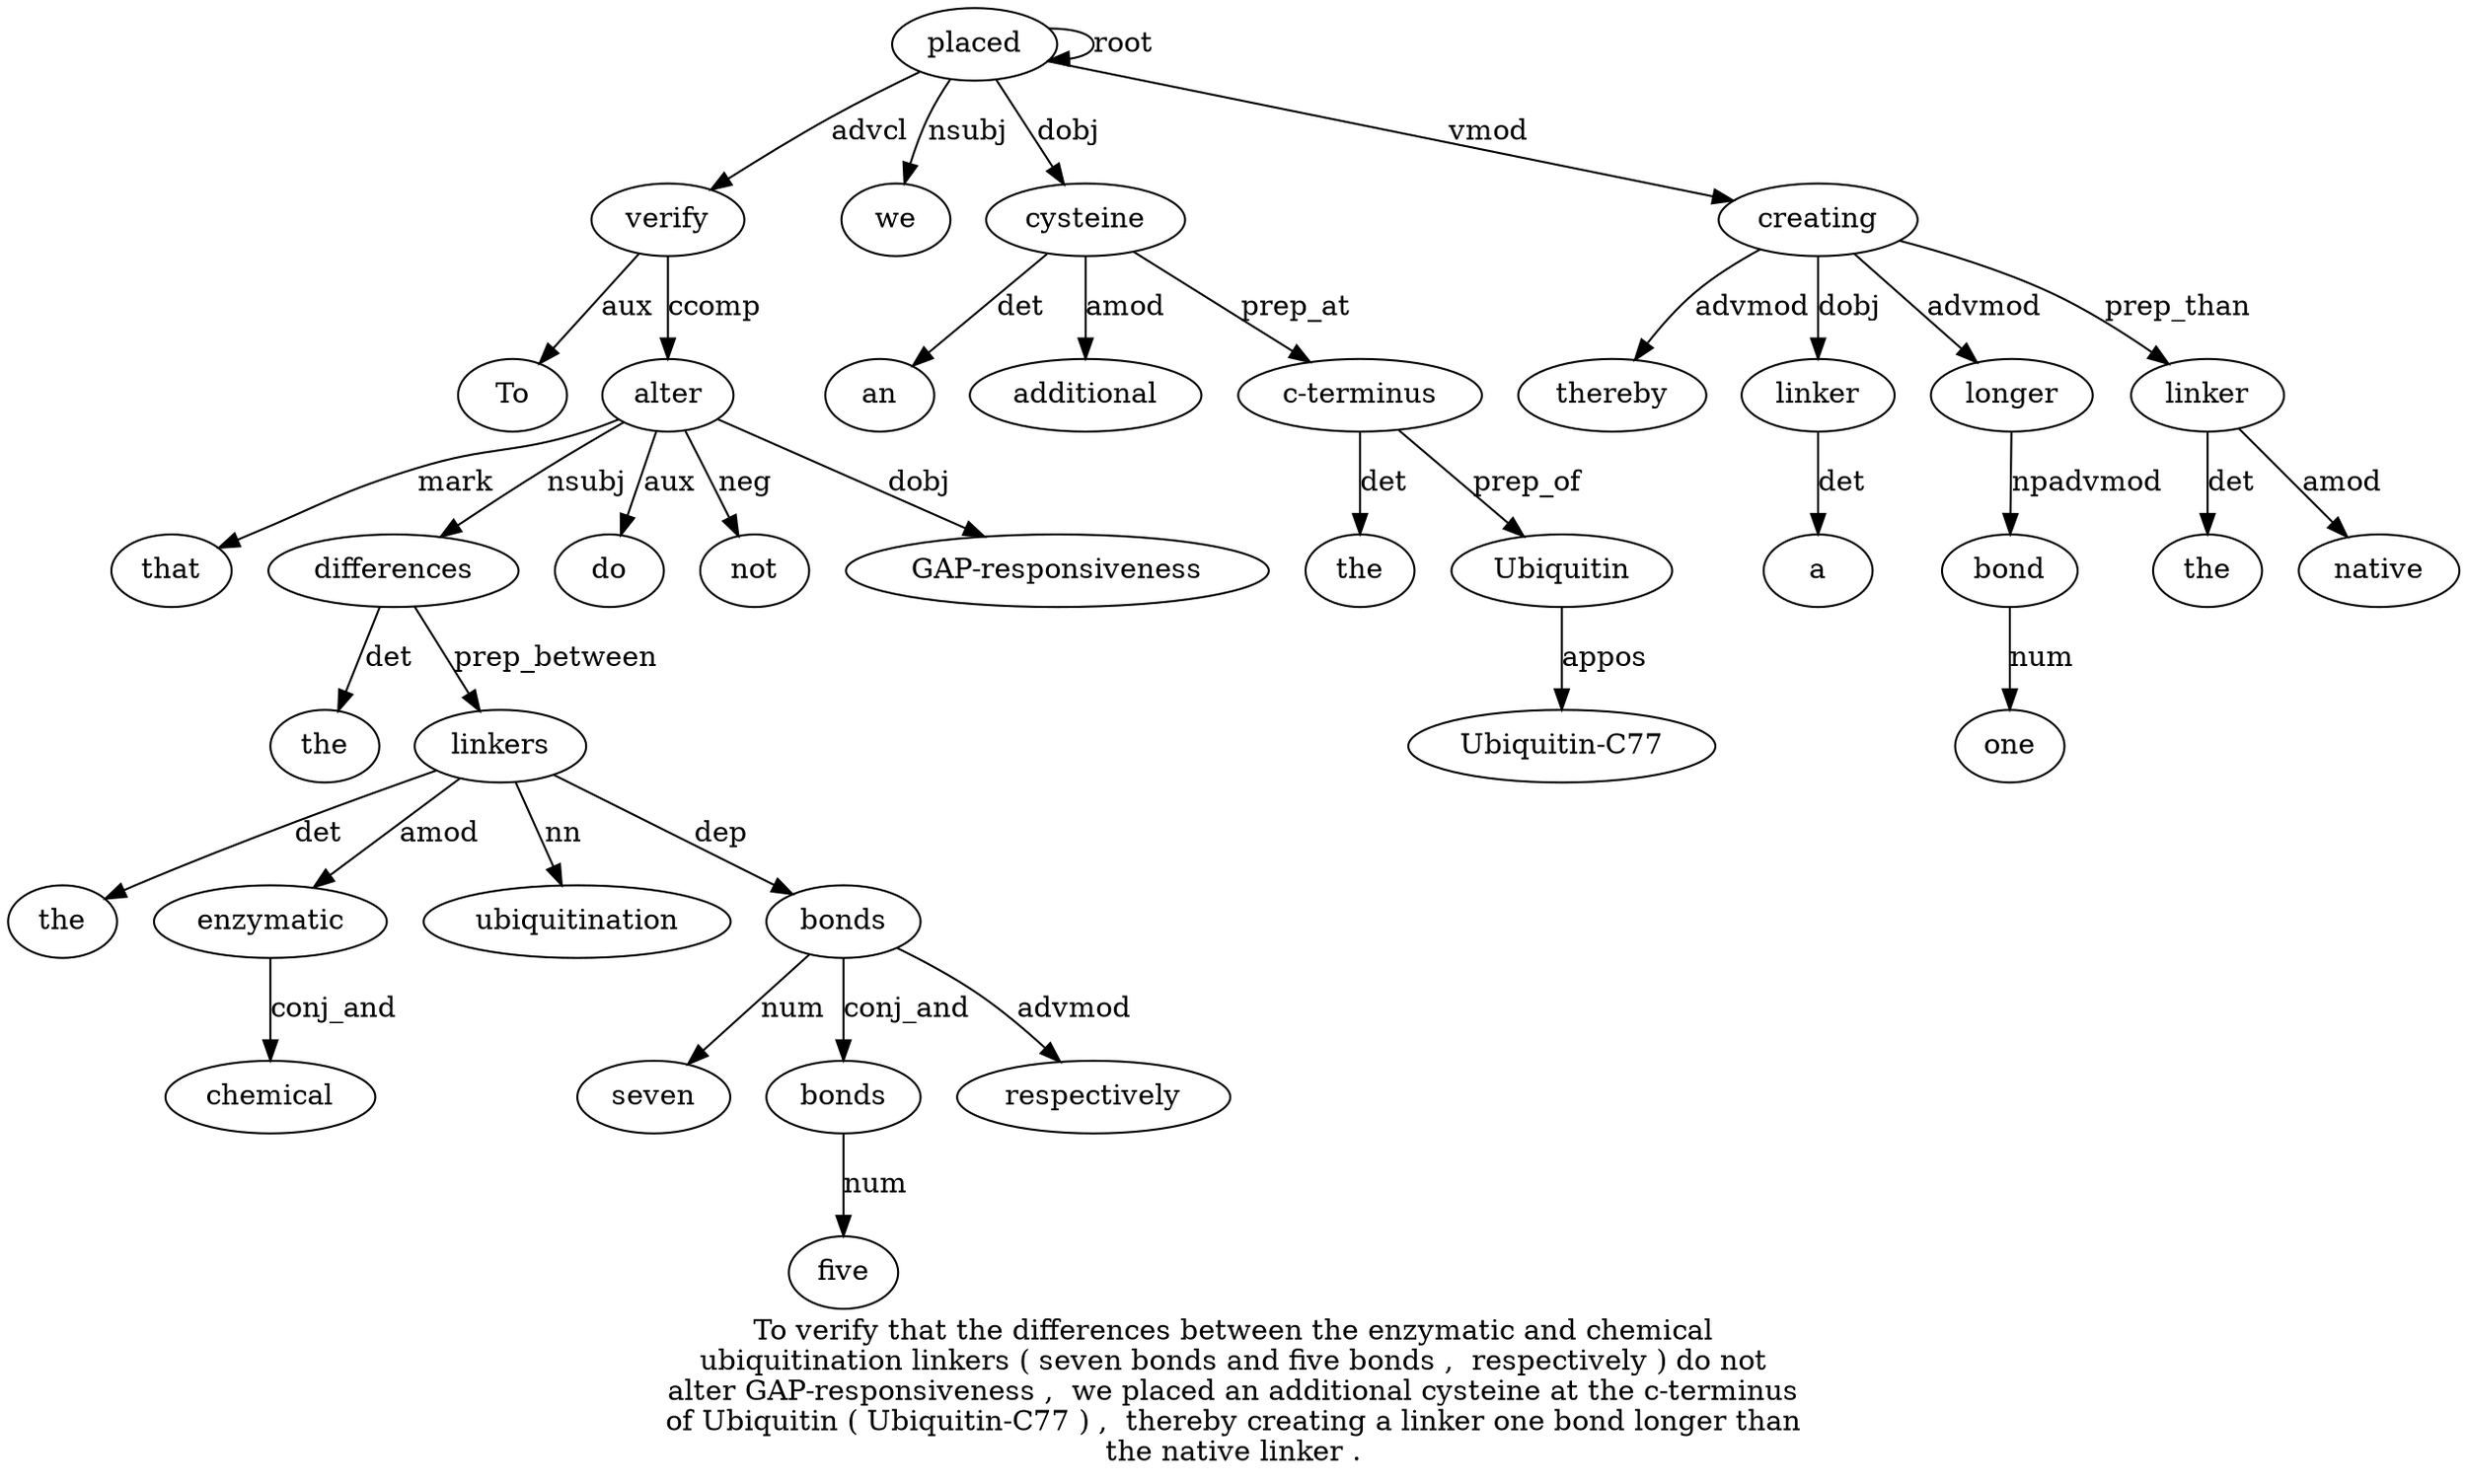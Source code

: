 digraph "To verify that the differences between the enzymatic and chemical ubiquitination linkers ( seven bonds and five bonds ,  respectively ) do not alter GAP-responsiveness ,  we placed an additional cysteine at the c-terminus of Ubiquitin ( Ubiquitin-C77 ) ,  thereby creating a linker one bond longer than the native linker ." {
label="To verify that the differences between the enzymatic and chemical
ubiquitination linkers ( seven bonds and five bonds ,  respectively ) do not
alter GAP-responsiveness ,  we placed an additional cysteine at the c-terminus
of Ubiquitin ( Ubiquitin-C77 ) ,  thereby creating a linker one bond longer than
the native linker .";
verify2 [style=filled, fillcolor=white, label=verify];
To1 [style=filled, fillcolor=white, label=To];
verify2 -> To1  [label=aux];
placed28 [style=filled, fillcolor=white, label=placed];
placed28 -> verify2  [label=advcl];
alter24 [style=filled, fillcolor=white, label=alter];
that3 [style=filled, fillcolor=white, label=that];
alter24 -> that3  [label=mark];
differences5 [style=filled, fillcolor=white, label=differences];
the4 [style=filled, fillcolor=white, label=the];
differences5 -> the4  [label=det];
alter24 -> differences5  [label=nsubj];
linkers12 [style=filled, fillcolor=white, label=linkers];
the7 [style=filled, fillcolor=white, label=the];
linkers12 -> the7  [label=det];
enzymatic8 [style=filled, fillcolor=white, label=enzymatic];
linkers12 -> enzymatic8  [label=amod];
chemical10 [style=filled, fillcolor=white, label=chemical];
enzymatic8 -> chemical10  [label=conj_and];
ubiquitination11 [style=filled, fillcolor=white, label=ubiquitination];
linkers12 -> ubiquitination11  [label=nn];
differences5 -> linkers12  [label=prep_between];
bonds15 [style=filled, fillcolor=white, label=bonds];
seven14 [style=filled, fillcolor=white, label=seven];
bonds15 -> seven14  [label=num];
linkers12 -> bonds15  [label=dep];
bonds18 [style=filled, fillcolor=white, label=bonds];
five17 [style=filled, fillcolor=white, label=five];
bonds18 -> five17  [label=num];
bonds15 -> bonds18  [label=conj_and];
respectively20 [style=filled, fillcolor=white, label=respectively];
bonds15 -> respectively20  [label=advmod];
do22 [style=filled, fillcolor=white, label=do];
alter24 -> do22  [label=aux];
not23 [style=filled, fillcolor=white, label=not];
alter24 -> not23  [label=neg];
verify2 -> alter24  [label=ccomp];
"GAP-responsiveness25" [style=filled, fillcolor=white, label="GAP-responsiveness"];
alter24 -> "GAP-responsiveness25"  [label=dobj];
we27 [style=filled, fillcolor=white, label=we];
placed28 -> we27  [label=nsubj];
placed28 -> placed28  [label=root];
cysteine31 [style=filled, fillcolor=white, label=cysteine];
an29 [style=filled, fillcolor=white, label=an];
cysteine31 -> an29  [label=det];
additional30 [style=filled, fillcolor=white, label=additional];
cysteine31 -> additional30  [label=amod];
placed28 -> cysteine31  [label=dobj];
"c-terminus34" [style=filled, fillcolor=white, label="c-terminus"];
the33 [style=filled, fillcolor=white, label=the];
"c-terminus34" -> the33  [label=det];
cysteine31 -> "c-terminus34"  [label=prep_at];
Ubiquitin36 [style=filled, fillcolor=white, label=Ubiquitin];
"c-terminus34" -> Ubiquitin36  [label=prep_of];
"Ubiquitin-C7738" [style=filled, fillcolor=white, label="Ubiquitin-C77"];
Ubiquitin36 -> "Ubiquitin-C7738"  [label=appos];
creating42 [style=filled, fillcolor=white, label=creating];
thereby41 [style=filled, fillcolor=white, label=thereby];
creating42 -> thereby41  [label=advmod];
placed28 -> creating42  [label=vmod];
linker44 [style=filled, fillcolor=white, label=linker];
a43 [style=filled, fillcolor=white, label=a];
linker44 -> a43  [label=det];
creating42 -> linker44  [label=dobj];
bond46 [style=filled, fillcolor=white, label=bond];
one45 [style=filled, fillcolor=white, label=one];
bond46 -> one45  [label=num];
longer47 [style=filled, fillcolor=white, label=longer];
longer47 -> bond46  [label=npadvmod];
creating42 -> longer47  [label=advmod];
linker51 [style=filled, fillcolor=white, label=linker];
the49 [style=filled, fillcolor=white, label=the];
linker51 -> the49  [label=det];
native50 [style=filled, fillcolor=white, label=native];
linker51 -> native50  [label=amod];
creating42 -> linker51  [label=prep_than];
}
